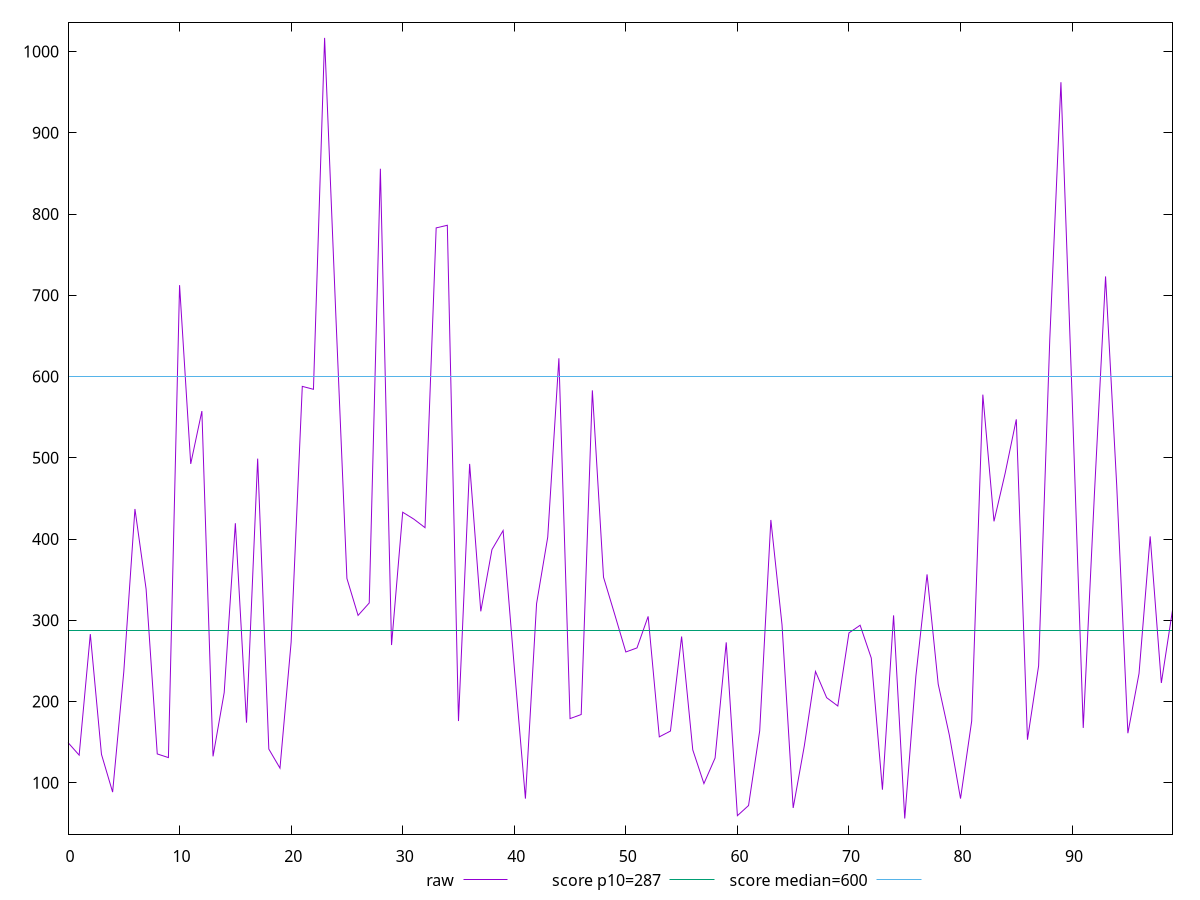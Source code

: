 reset

$raw <<EOF
0 149.5
1 134
2 283
3 135
4 88.5
5 236.54300000000012
6 437
7 338.5
8 135.5
9 131
10 712.5
11 492.5
12 557.5
13 132.5
14 211
15 419.49
16 174
17 499
18 141.5
19 118
20 273
21 587.9120000000003
22 584.2915
23 1016.8179999999995
24 678
25 351.5
26 305.9999999999998
27 321.3159999999996
28 855.8020000000001
29 269.5
30 433
31 424.5
32 414
33 782.9740000000002
34 786.2139999999993
35 176
36 492.5
37 311
38 387
39 410.4625000000001
40 242.5
41 80.5
42 320.5
43 402.3769999999997
44 622.5
45 179
46 184
47 583
48 353
49 307.40200000000004
50 261
51 266
52 304.7845000000002
53 156.5
54 163.6740000000001
55 280
56 140.5
57 99
58 130.50000000000023
59 272.7919999999999
60 59.5
61 72
62 164
63 423.5
64 294.46299999999997
65 69
66 145.5
67 237
68 204.7304999999999
69 194.50000000000045
70 284.4490000000003
71 293.91099999999983
72 253.5
73 91.5
74 306.0690000000002
75 56
76 231.5
77 356.5
78 221.39100000000008
79 158.5
80 80.5
81 176
82 577.7249999999995
83 421.76399999999967
84 481
85 547.3180000000002
86 153
87 244
88 645.6050000000005
89 962.2625000000014
90 575.5
91 167.5
92 455
93 723.201
94 466
95 160.99999999999977
96 234.5
97 403.2584999999999
98 222.8409999999999
99 312.5
EOF

set key outside below
set xrange [0:99]
set yrange [36.783640000000005:1036.0343599999994]
set trange [36.783640000000005:1036.0343599999994]
set terminal svg size 640, 500 enhanced background rgb 'white'
set output "report_00015_2021-02-09T16-11-33.973Z/total-blocking-time/samples/pages+cached+noadtech+nomedia/raw/values.svg"

plot $raw title "raw" with line, \
     287 title "score p10=287", \
     600 title "score median=600"

reset
